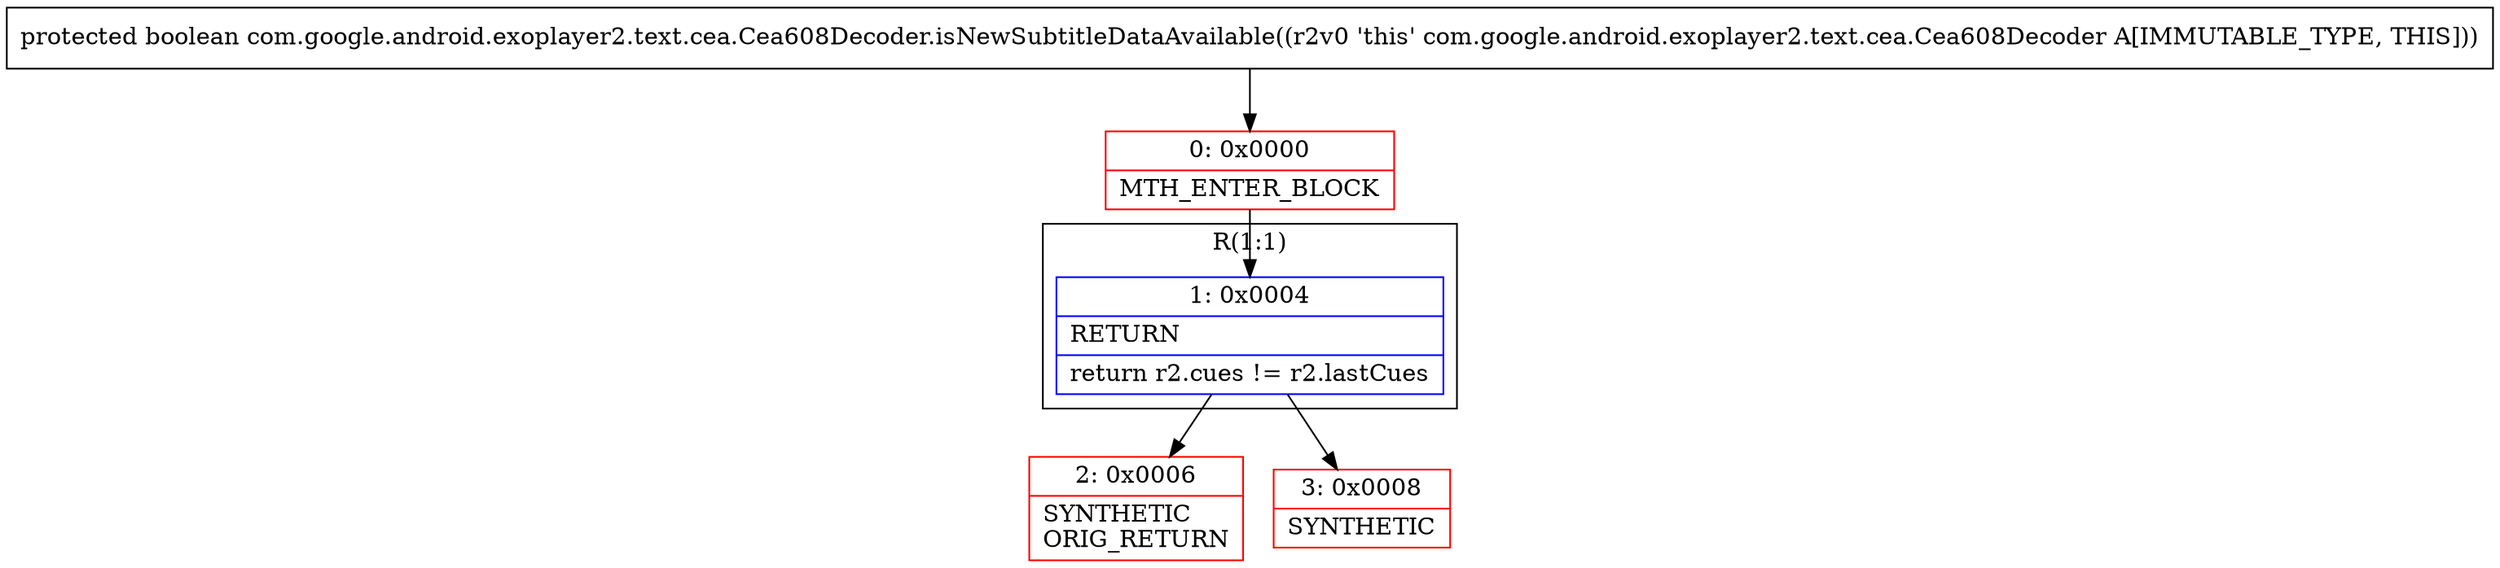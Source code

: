 digraph "CFG forcom.google.android.exoplayer2.text.cea.Cea608Decoder.isNewSubtitleDataAvailable()Z" {
subgraph cluster_Region_1966080918 {
label = "R(1:1)";
node [shape=record,color=blue];
Node_1 [shape=record,label="{1\:\ 0x0004|RETURN\l|return r2.cues != r2.lastCues\l}"];
}
Node_0 [shape=record,color=red,label="{0\:\ 0x0000|MTH_ENTER_BLOCK\l}"];
Node_2 [shape=record,color=red,label="{2\:\ 0x0006|SYNTHETIC\lORIG_RETURN\l}"];
Node_3 [shape=record,color=red,label="{3\:\ 0x0008|SYNTHETIC\l}"];
MethodNode[shape=record,label="{protected boolean com.google.android.exoplayer2.text.cea.Cea608Decoder.isNewSubtitleDataAvailable((r2v0 'this' com.google.android.exoplayer2.text.cea.Cea608Decoder A[IMMUTABLE_TYPE, THIS])) }"];
MethodNode -> Node_0;
Node_1 -> Node_2;
Node_1 -> Node_3;
Node_0 -> Node_1;
}

